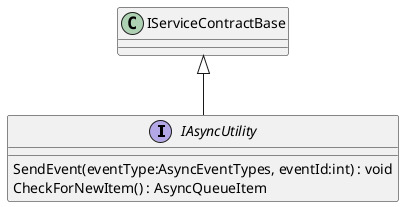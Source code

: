 @startuml
interface IAsyncUtility {
    SendEvent(eventType:AsyncEventTypes, eventId:int) : void
    CheckForNewItem() : AsyncQueueItem
}
IServiceContractBase <|-- IAsyncUtility
@enduml
